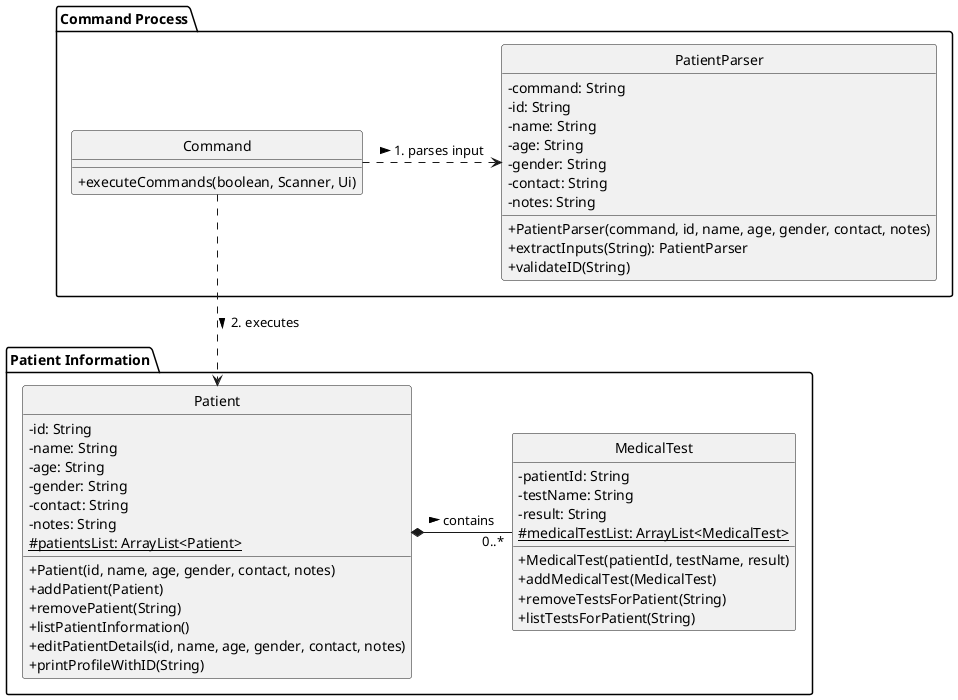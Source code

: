 @startuml

hide circle
skinparam classAttributeIconSize 0

package "Patient Information" {
  class Patient {
    -id: String
    -name: String
    -age: String
    -gender: String
    -contact: String
    -notes: String
    # {static} patientsList: ArrayList<Patient>
    +Patient(id, name, age, gender, contact, notes)
    +addPatient(Patient)
    +removePatient(String)
    +listPatientInformation()
    +editPatientDetails(id, name, age, gender, contact, notes)
    +printProfileWithID(String)
  }

  class MedicalTest {
    -patientId: String
    -testName: String
    -result: String
    #{static}medicalTestList: ArrayList<MedicalTest>
    +MedicalTest(patientId, testName, result)
    +addMedicalTest(MedicalTest)
    +removeTestsForPatient(String)
    +listTestsForPatient(String)
  }
}

package "Command Process" {
  class Command {
    +executeCommands(boolean, Scanner, Ui)
  }

  class PatientParser {
    -command: String
    -id: String
    -name: String
    -age: String
    -gender: String
    -contact: String
    -notes: String
    +PatientParser(command, id, name, age, gender, contact, notes)
    +extractInputs(String): PatientParser
    +validateID(String)
  }
}

Command .right.> PatientParser : 1. parses input >
Command ..> Patient : 2. executes >

Patient *-right- "0..*" MedicalTest : contains >


@enduml